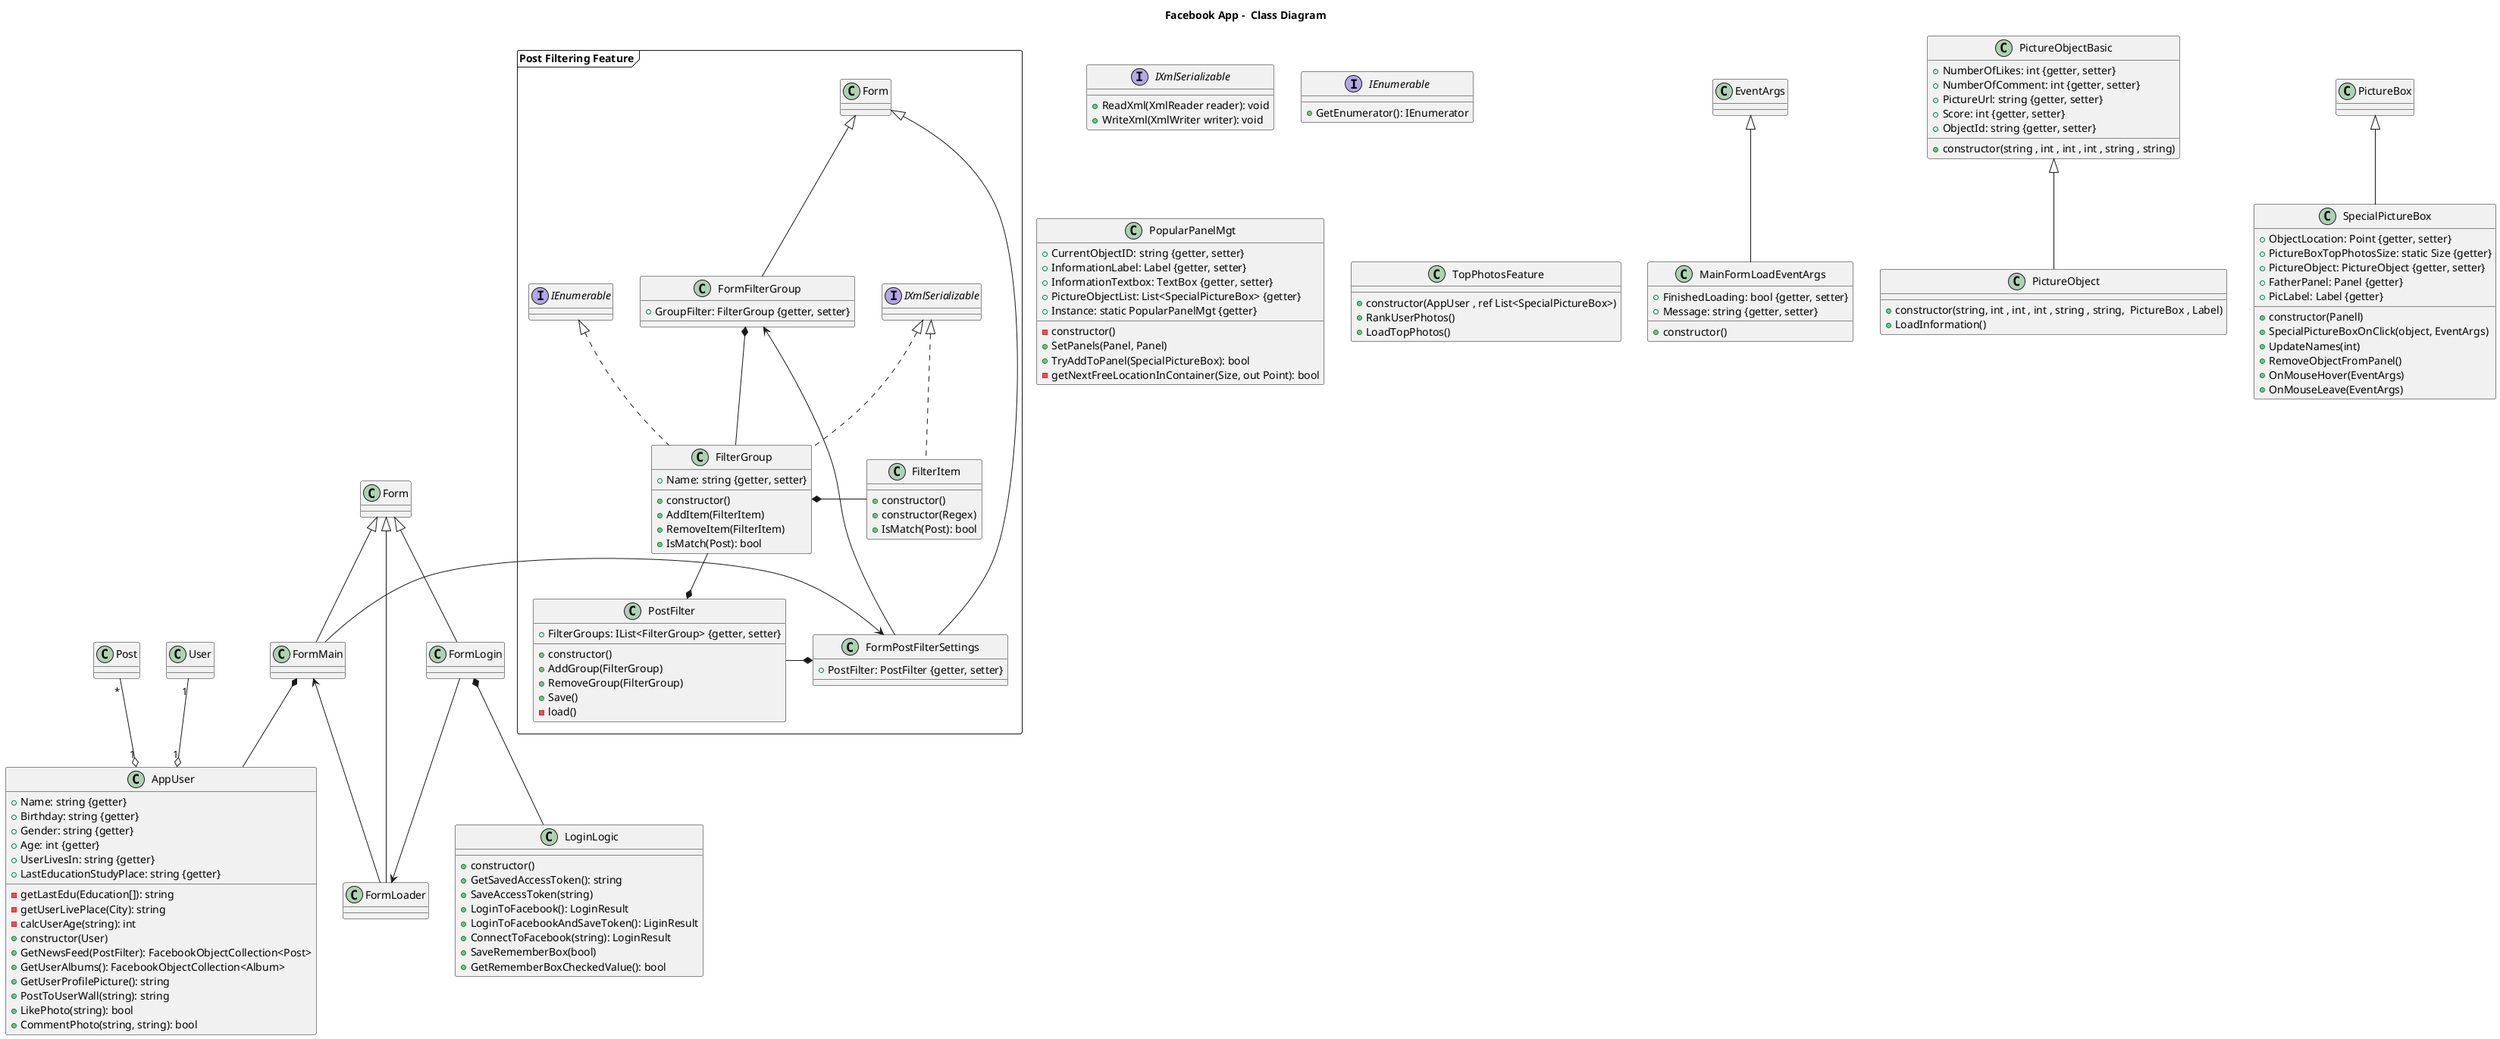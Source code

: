 @startuml


title Facebook App -  Class Diagram

interface IXmlSerializable {
    +ReadXml(XmlReader reader): void
    +WriteXml(XmlWriter writer): void
}

interface IEnumerable {
    +GetEnumerator(): IEnumerator
}

class FormMain extends Form {
}

class FormLogin extends Form {
}

class FormLoader extends Form {
}

class AppUser {
    -getLastEdu(Education[]): string
    -getUserLivePlace(City): string
    -calcUserAge(string): int
    +constructor(User)
    +GetNewsFeed(PostFilter): FacebookObjectCollection<Post>
    +GetUserAlbums(): FacebookObjectCollection<Album>
    +GetUserProfilePicture(): string
    +PostToUserWall(string): string
    +LikePhoto(string): bool
    +CommentPhoto(string, string): bool
    +Name: string {getter}
    +Birthday: string {getter}
    +Gender: string {getter}
    +Age: int {getter}
    +UserLivesIn: string {getter}
    +LastEducationStudyPlace: string {getter}

}

class LoginLogic{
    +constructor()
    +GetSavedAccessToken(): string
    +SaveAccessToken(string)
    +LoginToFacebook(): LoginResult
    +LoginToFacebookAndSaveToken(): LiginResult
    +ConnectToFacebook(string): LoginResult
    +SaveRememberBox(bool)
    +GetRememberBoxCheckedValue(): bool
}

FormMain *-down-AppUser
FormMain<-down-FormLoader

AppUser "1" o-up- "1" User
AppUser "1" o-up- "*" Post

FormLogin *-down-LoginLogic
FormLogin ->FormLoader

package "Post Filtering Feature" <<Frame>> {

    class PostFilter{
        +constructor()
        +AddGroup(FilterGroup)
        +RemoveGroup(FilterGroup)
        +Save()
        +FilterGroups: IList<FilterGroup> {getter, setter}
        -load()
    }

    class FilterGroup implements IXmlSerializable, IEnumerable{
        +constructor()
        +AddItem(FilterItem)
        +RemoveItem(FilterItem)
        +IsMatch(Post): bool
        +Name: string {getter, setter}
    }

    class FilterItem  implements IXmlSerializable{
        +constructor()
        +constructor(Regex)
        +IsMatch(Post): bool
     }

     class FormPostFilterSettings extends Form{
        +PostFilter: PostFilter {getter, setter}
     }

     class FormFilterGroup extends Form{
        +GroupFilter: FilterGroup {getter, setter}
     }

    FilterGroup *- FilterItem
    PostFilter *-up- FilterGroup
    FormPostFilterSettings *-left- PostFilter
    FormFilterGroup  *-down- FilterGroup
    FormPostFilterSettings-left->FormFilterGroup 
    FormMain->FormPostFilterSettings
    
}

class MainFormLoadEventArgs{
    +constructor()
    +FinishedLoading: bool {getter, setter}
    +Message: string {getter, setter}
}

class MainFormLoadEventArgs extends EventArgs {
}

class PictureObjectBasic{
    +constructor(string , int , int , int , string , string)
    +NumberOfLikes: int {getter, setter}
    +NumberOfComment: int {getter, setter}
    +PictureUrl: string {getter, setter}
    +Score: int {getter, setter}
    +ObjectId: string {getter, setter}
}

class PictureObject{
    +constructor(string, int , int , int , string , string,  PictureBox , Label)
    +LoadInformation()
}

class PictureObject extends PictureObjectBasic {
}

class PopularPanelMgt{
    +CurrentObjectID: string {getter, setter}
    +InformationLabel: Label {getter, setter}
    +InformationTextbox: TextBox {getter, setter}
    +PictureObjectList: List<SpecialPictureBox> {getter}
    +Instance: static PopularPanelMgt {getter}
    -constructor()
    +SetPanels(Panel, Panel)
    +TryAddToPanel(SpecialPictureBox): bool
    -getNextFreeLocationInContainer(Size, out Point): bool
}

class SpecialPictureBox{
    +constructor(Panell)
    +SpecialPictureBoxOnClick(object, EventArgs)
    +UpdateNames(int)
    +RemoveObjectFromPanel()
    +OnMouseHover(EventArgs)
    +OnMouseLeave(EventArgs)
    +ObjectLocation: Point {getter, setter}
    +PictureBoxTopPhotosSize: static Size {getter}
    +PictureObject: PictureObject {getter, setter}
    +FatherPanel: Panel {getter}
    +PicLabel: Label {getter}
}

class SpecialPictureBox extends PictureBox {
}

class TopPhotosFeature{
    +constructor(AppUser , ref List<SpecialPictureBox>)
    +RankUserPhotos()
    +LoadTopPhotos()
}

@enduml